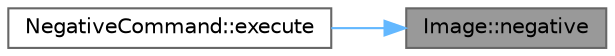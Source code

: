 digraph "Image::negative"
{
 // INTERACTIVE_SVG=YES
 // LATEX_PDF_SIZE
  bgcolor="transparent";
  edge [fontname=Helvetica,fontsize=10,labelfontname=Helvetica,labelfontsize=10];
  node [fontname=Helvetica,fontsize=10,shape=box,height=0.2,width=0.4];
  rankdir="RL";
  Node1 [id="Node000001",label="Image::negative",height=0.2,width=0.4,color="gray40", fillcolor="grey60", style="filled", fontcolor="black",tooltip="Applies negative transformation to the image."];
  Node1 -> Node2 [id="edge1_Node000001_Node000002",dir="back",color="steelblue1",style="solid",tooltip=" "];
  Node2 [id="Node000002",label="NegativeCommand::execute",height=0.2,width=0.4,color="grey40", fillcolor="white", style="filled",URL="$class_negative_command.html#ae19a2eea425e5fad6b891b0224fb4d69",tooltip="Executes the command on the provided image."];
}
